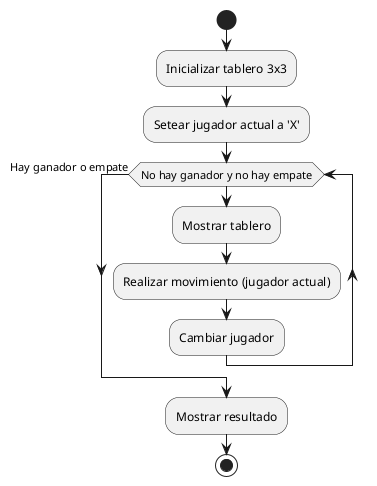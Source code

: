 @startuml
start
:Inicializar tablero 3x3;
:Setear jugador actual a 'X';
while (No hay ganador y no hay empate)
  :Mostrar tablero;
  :Realizar movimiento (jugador actual);
  :Cambiar jugador;
endwhile (Hay ganador o empate)
:Mostrar resultado;
stop
@enduml
